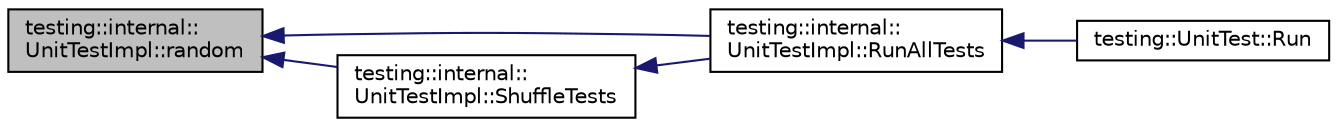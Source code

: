 digraph "testing::internal::UnitTestImpl::random"
{
  edge [fontname="Helvetica",fontsize="10",labelfontname="Helvetica",labelfontsize="10"];
  node [fontname="Helvetica",fontsize="10",shape=record];
  rankdir="LR";
  Node312 [label="testing::internal::\lUnitTestImpl::random",height=0.2,width=0.4,color="black", fillcolor="grey75", style="filled", fontcolor="black"];
  Node312 -> Node313 [dir="back",color="midnightblue",fontsize="10",style="solid",fontname="Helvetica"];
  Node313 [label="testing::internal::\lUnitTestImpl::RunAllTests",height=0.2,width=0.4,color="black", fillcolor="white", style="filled",URL="$d7/dda/classtesting_1_1internal_1_1_unit_test_impl.html#a1fb6be9971f4768c4136a05aa9e7e375"];
  Node313 -> Node314 [dir="back",color="midnightblue",fontsize="10",style="solid",fontname="Helvetica"];
  Node314 [label="testing::UnitTest::Run",height=0.2,width=0.4,color="black", fillcolor="white", style="filled",URL="$d7/d47/classtesting_1_1_unit_test.html#a2febc800536b44500565f4c423f359d3"];
  Node312 -> Node315 [dir="back",color="midnightblue",fontsize="10",style="solid",fontname="Helvetica"];
  Node315 [label="testing::internal::\lUnitTestImpl::ShuffleTests",height=0.2,width=0.4,color="black", fillcolor="white", style="filled",URL="$d7/dda/classtesting_1_1internal_1_1_unit_test_impl.html#aaaa38e6a4372e6bb9bbe3143a3a32b65"];
  Node315 -> Node313 [dir="back",color="midnightblue",fontsize="10",style="solid",fontname="Helvetica"];
}
